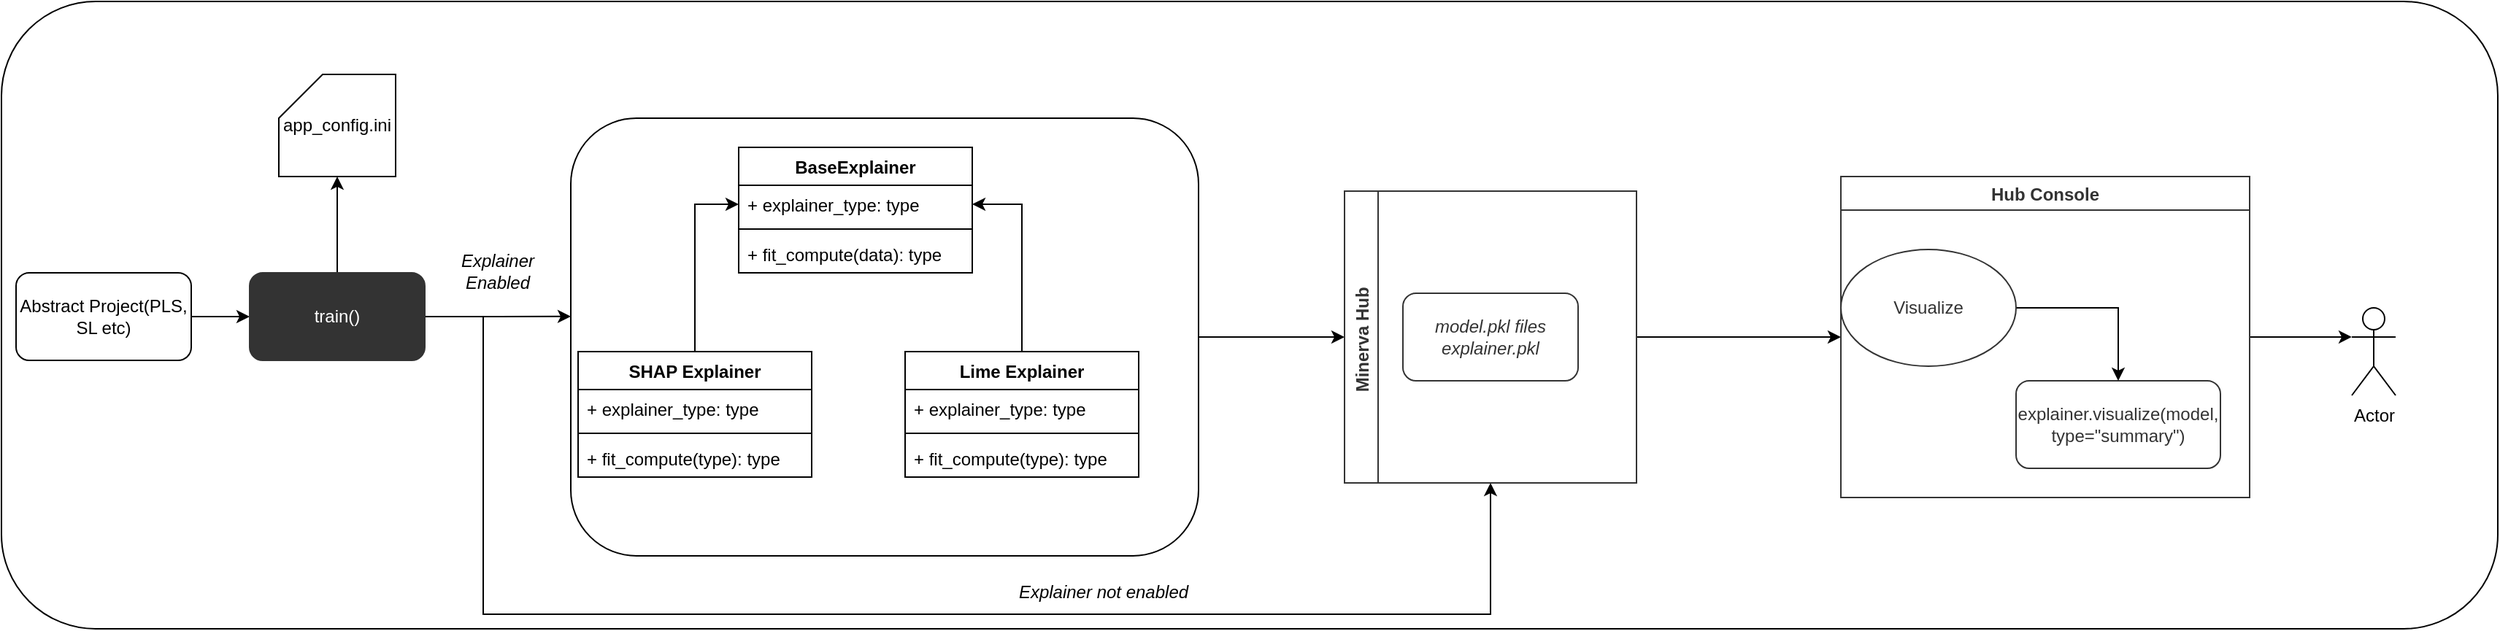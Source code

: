 <mxfile version="16.0.0" type="github">
  <diagram id="r4spnDDwMvzZEfWISvNy" name="Page-1">
    <mxGraphModel dx="1058" dy="695" grid="1" gridSize="10" guides="1" tooltips="1" connect="1" arrows="1" fold="1" page="1" pageScale="1" pageWidth="827" pageHeight="1169" math="0" shadow="0">
      <root>
        <mxCell id="0" />
        <mxCell id="1" parent="0" />
        <mxCell id="CuFR7JSrl0p7Dp_wRnWE-55" value="" style="rounded=1;whiteSpace=wrap;html=1;" vertex="1" parent="1">
          <mxGeometry x="10" y="100" width="1710" height="430" as="geometry" />
        </mxCell>
        <mxCell id="CuFR7JSrl0p7Dp_wRnWE-2" value="BaseExplainer" style="swimlane;fontStyle=1;align=center;verticalAlign=top;childLayout=stackLayout;horizontal=1;startSize=26;horizontalStack=0;resizeParent=1;resizeParentMax=0;resizeLast=0;collapsible=1;marginBottom=0;" vertex="1" parent="1">
          <mxGeometry x="515" y="200" width="160" height="86" as="geometry" />
        </mxCell>
        <mxCell id="CuFR7JSrl0p7Dp_wRnWE-3" value="+ explainer_type: type" style="text;strokeColor=none;fillColor=none;align=left;verticalAlign=top;spacingLeft=4;spacingRight=4;overflow=hidden;rotatable=0;points=[[0,0.5],[1,0.5]];portConstraint=eastwest;" vertex="1" parent="CuFR7JSrl0p7Dp_wRnWE-2">
          <mxGeometry y="26" width="160" height="26" as="geometry" />
        </mxCell>
        <mxCell id="CuFR7JSrl0p7Dp_wRnWE-4" value="" style="line;strokeWidth=1;fillColor=none;align=left;verticalAlign=middle;spacingTop=-1;spacingLeft=3;spacingRight=3;rotatable=0;labelPosition=right;points=[];portConstraint=eastwest;" vertex="1" parent="CuFR7JSrl0p7Dp_wRnWE-2">
          <mxGeometry y="52" width="160" height="8" as="geometry" />
        </mxCell>
        <mxCell id="CuFR7JSrl0p7Dp_wRnWE-5" value="+ fit_compute(data): type" style="text;strokeColor=none;fillColor=none;align=left;verticalAlign=top;spacingLeft=4;spacingRight=4;overflow=hidden;rotatable=0;points=[[0,0.5],[1,0.5]];portConstraint=eastwest;" vertex="1" parent="CuFR7JSrl0p7Dp_wRnWE-2">
          <mxGeometry y="60" width="160" height="26" as="geometry" />
        </mxCell>
        <mxCell id="CuFR7JSrl0p7Dp_wRnWE-6" style="edgeStyle=orthogonalEdgeStyle;rounded=0;orthogonalLoop=1;jettySize=auto;html=1;exitX=0.5;exitY=0;exitDx=0;exitDy=0;entryX=0;entryY=0.5;entryDx=0;entryDy=0;" edge="1" parent="1" source="CuFR7JSrl0p7Dp_wRnWE-7" target="CuFR7JSrl0p7Dp_wRnWE-3">
          <mxGeometry relative="1" as="geometry" />
        </mxCell>
        <mxCell id="CuFR7JSrl0p7Dp_wRnWE-7" value="SHAP Explainer" style="swimlane;fontStyle=1;align=center;verticalAlign=top;childLayout=stackLayout;horizontal=1;startSize=26;horizontalStack=0;resizeParent=1;resizeParentMax=0;resizeLast=0;collapsible=1;marginBottom=0;" vertex="1" parent="1">
          <mxGeometry x="405" y="340" width="160" height="86" as="geometry" />
        </mxCell>
        <mxCell id="CuFR7JSrl0p7Dp_wRnWE-8" value="+ explainer_type: type" style="text;strokeColor=none;fillColor=none;align=left;verticalAlign=top;spacingLeft=4;spacingRight=4;overflow=hidden;rotatable=0;points=[[0,0.5],[1,0.5]];portConstraint=eastwest;" vertex="1" parent="CuFR7JSrl0p7Dp_wRnWE-7">
          <mxGeometry y="26" width="160" height="26" as="geometry" />
        </mxCell>
        <mxCell id="CuFR7JSrl0p7Dp_wRnWE-9" value="" style="line;strokeWidth=1;fillColor=none;align=left;verticalAlign=middle;spacingTop=-1;spacingLeft=3;spacingRight=3;rotatable=0;labelPosition=right;points=[];portConstraint=eastwest;" vertex="1" parent="CuFR7JSrl0p7Dp_wRnWE-7">
          <mxGeometry y="52" width="160" height="8" as="geometry" />
        </mxCell>
        <mxCell id="CuFR7JSrl0p7Dp_wRnWE-10" value="+ fit_compute(type): type" style="text;strokeColor=none;fillColor=none;align=left;verticalAlign=top;spacingLeft=4;spacingRight=4;overflow=hidden;rotatable=0;points=[[0,0.5],[1,0.5]];portConstraint=eastwest;" vertex="1" parent="CuFR7JSrl0p7Dp_wRnWE-7">
          <mxGeometry y="60" width="160" height="26" as="geometry" />
        </mxCell>
        <mxCell id="CuFR7JSrl0p7Dp_wRnWE-11" style="edgeStyle=orthogonalEdgeStyle;rounded=0;orthogonalLoop=1;jettySize=auto;html=1;exitX=0.5;exitY=0;exitDx=0;exitDy=0;entryX=1;entryY=0.5;entryDx=0;entryDy=0;" edge="1" parent="1" source="CuFR7JSrl0p7Dp_wRnWE-12" target="CuFR7JSrl0p7Dp_wRnWE-3">
          <mxGeometry relative="1" as="geometry" />
        </mxCell>
        <mxCell id="CuFR7JSrl0p7Dp_wRnWE-12" value="Lime Explainer" style="swimlane;fontStyle=1;align=center;verticalAlign=top;childLayout=stackLayout;horizontal=1;startSize=26;horizontalStack=0;resizeParent=1;resizeParentMax=0;resizeLast=0;collapsible=1;marginBottom=0;" vertex="1" parent="1">
          <mxGeometry x="629" y="340" width="160" height="86" as="geometry" />
        </mxCell>
        <mxCell id="CuFR7JSrl0p7Dp_wRnWE-13" value="+ explainer_type: type" style="text;strokeColor=none;fillColor=none;align=left;verticalAlign=top;spacingLeft=4;spacingRight=4;overflow=hidden;rotatable=0;points=[[0,0.5],[1,0.5]];portConstraint=eastwest;" vertex="1" parent="CuFR7JSrl0p7Dp_wRnWE-12">
          <mxGeometry y="26" width="160" height="26" as="geometry" />
        </mxCell>
        <mxCell id="CuFR7JSrl0p7Dp_wRnWE-14" value="" style="line;strokeWidth=1;fillColor=none;align=left;verticalAlign=middle;spacingTop=-1;spacingLeft=3;spacingRight=3;rotatable=0;labelPosition=right;points=[];portConstraint=eastwest;" vertex="1" parent="CuFR7JSrl0p7Dp_wRnWE-12">
          <mxGeometry y="52" width="160" height="8" as="geometry" />
        </mxCell>
        <mxCell id="CuFR7JSrl0p7Dp_wRnWE-15" value="+ fit_compute(type): type" style="text;strokeColor=none;fillColor=none;align=left;verticalAlign=top;spacingLeft=4;spacingRight=4;overflow=hidden;rotatable=0;points=[[0,0.5],[1,0.5]];portConstraint=eastwest;" vertex="1" parent="CuFR7JSrl0p7Dp_wRnWE-12">
          <mxGeometry y="60" width="160" height="26" as="geometry" />
        </mxCell>
        <mxCell id="CuFR7JSrl0p7Dp_wRnWE-17" style="edgeStyle=orthogonalEdgeStyle;rounded=0;orthogonalLoop=1;jettySize=auto;html=1;exitX=1;exitY=0.5;exitDx=0;exitDy=0;entryX=0;entryY=0.5;entryDx=0;entryDy=0;fontColor=#333333;" edge="1" parent="1" source="CuFR7JSrl0p7Dp_wRnWE-18" target="CuFR7JSrl0p7Dp_wRnWE-38">
          <mxGeometry relative="1" as="geometry" />
        </mxCell>
        <mxCell id="CuFR7JSrl0p7Dp_wRnWE-18" value="" style="rounded=1;whiteSpace=wrap;html=1;" vertex="1" parent="1">
          <mxGeometry x="400" y="180" width="430" height="300" as="geometry" />
        </mxCell>
        <mxCell id="CuFR7JSrl0p7Dp_wRnWE-19" value="BaseExplainer" style="swimlane;fontStyle=1;align=center;verticalAlign=top;childLayout=stackLayout;horizontal=1;startSize=26;horizontalStack=0;resizeParent=1;resizeParentMax=0;resizeLast=0;collapsible=1;marginBottom=0;" vertex="1" parent="1">
          <mxGeometry x="515" y="200" width="160" height="86" as="geometry" />
        </mxCell>
        <mxCell id="CuFR7JSrl0p7Dp_wRnWE-20" value="+ explainer_type: type" style="text;strokeColor=none;fillColor=none;align=left;verticalAlign=top;spacingLeft=4;spacingRight=4;overflow=hidden;rotatable=0;points=[[0,0.5],[1,0.5]];portConstraint=eastwest;" vertex="1" parent="CuFR7JSrl0p7Dp_wRnWE-19">
          <mxGeometry y="26" width="160" height="26" as="geometry" />
        </mxCell>
        <mxCell id="CuFR7JSrl0p7Dp_wRnWE-21" value="" style="line;strokeWidth=1;fillColor=none;align=left;verticalAlign=middle;spacingTop=-1;spacingLeft=3;spacingRight=3;rotatable=0;labelPosition=right;points=[];portConstraint=eastwest;" vertex="1" parent="CuFR7JSrl0p7Dp_wRnWE-19">
          <mxGeometry y="52" width="160" height="8" as="geometry" />
        </mxCell>
        <mxCell id="CuFR7JSrl0p7Dp_wRnWE-22" value="+ fit_compute(data): type" style="text;strokeColor=none;fillColor=none;align=left;verticalAlign=top;spacingLeft=4;spacingRight=4;overflow=hidden;rotatable=0;points=[[0,0.5],[1,0.5]];portConstraint=eastwest;" vertex="1" parent="CuFR7JSrl0p7Dp_wRnWE-19">
          <mxGeometry y="60" width="160" height="26" as="geometry" />
        </mxCell>
        <mxCell id="CuFR7JSrl0p7Dp_wRnWE-23" style="edgeStyle=orthogonalEdgeStyle;rounded=0;orthogonalLoop=1;jettySize=auto;html=1;exitX=0.5;exitY=0;exitDx=0;exitDy=0;entryX=0;entryY=0.5;entryDx=0;entryDy=0;" edge="1" parent="1" source="CuFR7JSrl0p7Dp_wRnWE-24" target="CuFR7JSrl0p7Dp_wRnWE-20">
          <mxGeometry relative="1" as="geometry" />
        </mxCell>
        <mxCell id="CuFR7JSrl0p7Dp_wRnWE-24" value="SHAP Explainer" style="swimlane;fontStyle=1;align=center;verticalAlign=top;childLayout=stackLayout;horizontal=1;startSize=26;horizontalStack=0;resizeParent=1;resizeParentMax=0;resizeLast=0;collapsible=1;marginBottom=0;" vertex="1" parent="1">
          <mxGeometry x="405" y="340" width="160" height="86" as="geometry" />
        </mxCell>
        <mxCell id="CuFR7JSrl0p7Dp_wRnWE-25" value="+ explainer_type: type" style="text;strokeColor=none;fillColor=none;align=left;verticalAlign=top;spacingLeft=4;spacingRight=4;overflow=hidden;rotatable=0;points=[[0,0.5],[1,0.5]];portConstraint=eastwest;" vertex="1" parent="CuFR7JSrl0p7Dp_wRnWE-24">
          <mxGeometry y="26" width="160" height="26" as="geometry" />
        </mxCell>
        <mxCell id="CuFR7JSrl0p7Dp_wRnWE-26" value="" style="line;strokeWidth=1;fillColor=none;align=left;verticalAlign=middle;spacingTop=-1;spacingLeft=3;spacingRight=3;rotatable=0;labelPosition=right;points=[];portConstraint=eastwest;" vertex="1" parent="CuFR7JSrl0p7Dp_wRnWE-24">
          <mxGeometry y="52" width="160" height="8" as="geometry" />
        </mxCell>
        <mxCell id="CuFR7JSrl0p7Dp_wRnWE-27" value="+ fit_compute(type): type" style="text;strokeColor=none;fillColor=none;align=left;verticalAlign=top;spacingLeft=4;spacingRight=4;overflow=hidden;rotatable=0;points=[[0,0.5],[1,0.5]];portConstraint=eastwest;" vertex="1" parent="CuFR7JSrl0p7Dp_wRnWE-24">
          <mxGeometry y="60" width="160" height="26" as="geometry" />
        </mxCell>
        <mxCell id="CuFR7JSrl0p7Dp_wRnWE-28" style="edgeStyle=orthogonalEdgeStyle;rounded=0;orthogonalLoop=1;jettySize=auto;html=1;exitX=0.5;exitY=0;exitDx=0;exitDy=0;entryX=1;entryY=0.5;entryDx=0;entryDy=0;" edge="1" parent="1" source="CuFR7JSrl0p7Dp_wRnWE-29" target="CuFR7JSrl0p7Dp_wRnWE-20">
          <mxGeometry relative="1" as="geometry" />
        </mxCell>
        <mxCell id="CuFR7JSrl0p7Dp_wRnWE-29" value="Lime Explainer" style="swimlane;fontStyle=1;align=center;verticalAlign=top;childLayout=stackLayout;horizontal=1;startSize=26;horizontalStack=0;resizeParent=1;resizeParentMax=0;resizeLast=0;collapsible=1;marginBottom=0;" vertex="1" parent="1">
          <mxGeometry x="629" y="340" width="160" height="86" as="geometry" />
        </mxCell>
        <mxCell id="CuFR7JSrl0p7Dp_wRnWE-30" value="+ explainer_type: type" style="text;strokeColor=none;fillColor=none;align=left;verticalAlign=top;spacingLeft=4;spacingRight=4;overflow=hidden;rotatable=0;points=[[0,0.5],[1,0.5]];portConstraint=eastwest;" vertex="1" parent="CuFR7JSrl0p7Dp_wRnWE-29">
          <mxGeometry y="26" width="160" height="26" as="geometry" />
        </mxCell>
        <mxCell id="CuFR7JSrl0p7Dp_wRnWE-31" value="" style="line;strokeWidth=1;fillColor=none;align=left;verticalAlign=middle;spacingTop=-1;spacingLeft=3;spacingRight=3;rotatable=0;labelPosition=right;points=[];portConstraint=eastwest;" vertex="1" parent="CuFR7JSrl0p7Dp_wRnWE-29">
          <mxGeometry y="52" width="160" height="8" as="geometry" />
        </mxCell>
        <mxCell id="CuFR7JSrl0p7Dp_wRnWE-32" value="+ fit_compute(type): type" style="text;strokeColor=none;fillColor=none;align=left;verticalAlign=top;spacingLeft=4;spacingRight=4;overflow=hidden;rotatable=0;points=[[0,0.5],[1,0.5]];portConstraint=eastwest;" vertex="1" parent="CuFR7JSrl0p7Dp_wRnWE-29">
          <mxGeometry y="60" width="160" height="26" as="geometry" />
        </mxCell>
        <mxCell id="CuFR7JSrl0p7Dp_wRnWE-33" style="edgeStyle=orthogonalEdgeStyle;rounded=0;orthogonalLoop=1;jettySize=auto;html=1;exitX=1;exitY=0.5;exitDx=0;exitDy=0;entryX=0;entryY=0.5;entryDx=0;entryDy=0;fontColor=#FFFFFF;" edge="1" parent="1" source="CuFR7JSrl0p7Dp_wRnWE-34" target="CuFR7JSrl0p7Dp_wRnWE-36">
          <mxGeometry relative="1" as="geometry" />
        </mxCell>
        <mxCell id="CuFR7JSrl0p7Dp_wRnWE-34" value="Abstract Project(PLS, SL etc)" style="rounded=1;whiteSpace=wrap;html=1;" vertex="1" parent="1">
          <mxGeometry x="20" y="286" width="120" height="60" as="geometry" />
        </mxCell>
        <mxCell id="CuFR7JSrl0p7Dp_wRnWE-35" style="edgeStyle=orthogonalEdgeStyle;rounded=0;orthogonalLoop=1;jettySize=auto;html=1;entryX=0;entryY=0.453;entryDx=0;entryDy=0;entryPerimeter=0;fontColor=#FFFFFF;" edge="1" parent="1" source="CuFR7JSrl0p7Dp_wRnWE-36" target="CuFR7JSrl0p7Dp_wRnWE-18">
          <mxGeometry relative="1" as="geometry" />
        </mxCell>
        <mxCell id="CuFR7JSrl0p7Dp_wRnWE-50" style="edgeStyle=orthogonalEdgeStyle;rounded=0;orthogonalLoop=1;jettySize=auto;html=1;exitX=0.5;exitY=0;exitDx=0;exitDy=0;entryX=0.5;entryY=1;entryDx=0;entryDy=0;entryPerimeter=0;" edge="1" parent="1" source="CuFR7JSrl0p7Dp_wRnWE-36" target="CuFR7JSrl0p7Dp_wRnWE-46">
          <mxGeometry relative="1" as="geometry" />
        </mxCell>
        <mxCell id="CuFR7JSrl0p7Dp_wRnWE-53" style="edgeStyle=orthogonalEdgeStyle;rounded=0;orthogonalLoop=1;jettySize=auto;html=1;exitX=1;exitY=0.5;exitDx=0;exitDy=0;entryX=0.5;entryY=1;entryDx=0;entryDy=0;" edge="1" parent="1" source="CuFR7JSrl0p7Dp_wRnWE-36" target="CuFR7JSrl0p7Dp_wRnWE-38">
          <mxGeometry relative="1" as="geometry">
            <Array as="points">
              <mxPoint x="340" y="316" />
              <mxPoint x="340" y="520" />
              <mxPoint x="1030" y="520" />
            </Array>
          </mxGeometry>
        </mxCell>
        <mxCell id="CuFR7JSrl0p7Dp_wRnWE-36" value="&lt;font color=&quot;#ffffff&quot;&gt;train()&lt;/font&gt;" style="rounded=1;whiteSpace=wrap;html=1;fillColor=#333333;fontColor=#333333;strokeColor=#333333;gradientColor=none;" vertex="1" parent="1">
          <mxGeometry x="180" y="286" width="120" height="60" as="geometry" />
        </mxCell>
        <mxCell id="CuFR7JSrl0p7Dp_wRnWE-37" style="edgeStyle=orthogonalEdgeStyle;rounded=0;orthogonalLoop=1;jettySize=auto;html=1;exitX=1;exitY=0.5;exitDx=0;exitDy=0;entryX=0;entryY=0.5;entryDx=0;entryDy=0;fontColor=#333333;" edge="1" parent="1" source="CuFR7JSrl0p7Dp_wRnWE-38" target="CuFR7JSrl0p7Dp_wRnWE-40">
          <mxGeometry relative="1" as="geometry" />
        </mxCell>
        <mxCell id="CuFR7JSrl0p7Dp_wRnWE-38" value="Minerva Hub " style="swimlane;horizontal=0;fontColor=#333333;strokeColor=#333333;fillColor=#FFFFFF;gradientColor=none;" vertex="1" parent="1">
          <mxGeometry x="930" y="230" width="200" height="200" as="geometry" />
        </mxCell>
        <mxCell id="CuFR7JSrl0p7Dp_wRnWE-39" value="&lt;i&gt;model.pkl files&lt;br&gt;explainer.pkl&lt;/i&gt;" style="rounded=1;whiteSpace=wrap;html=1;fontColor=#333333;strokeColor=#333333;fillColor=#FFFFFF;gradientColor=none;" vertex="1" parent="CuFR7JSrl0p7Dp_wRnWE-38">
          <mxGeometry x="40" y="70" width="120" height="60" as="geometry" />
        </mxCell>
        <mxCell id="CuFR7JSrl0p7Dp_wRnWE-52" style="edgeStyle=orthogonalEdgeStyle;rounded=0;orthogonalLoop=1;jettySize=auto;html=1;exitX=1;exitY=0.5;exitDx=0;exitDy=0;entryX=0;entryY=0.333;entryDx=0;entryDy=0;entryPerimeter=0;" edge="1" parent="1" source="CuFR7JSrl0p7Dp_wRnWE-40" target="CuFR7JSrl0p7Dp_wRnWE-51">
          <mxGeometry relative="1" as="geometry" />
        </mxCell>
        <mxCell id="CuFR7JSrl0p7Dp_wRnWE-40" value="Hub Console" style="swimlane;fontColor=#333333;strokeColor=#333333;fillColor=#FFFFFF;gradientColor=none;" vertex="1" parent="1">
          <mxGeometry x="1270" y="220" width="280" height="220" as="geometry" />
        </mxCell>
        <mxCell id="CuFR7JSrl0p7Dp_wRnWE-41" value="explainer.visualize(model, type=&quot;summary&quot;)" style="rounded=1;whiteSpace=wrap;html=1;fontColor=#333333;strokeColor=#333333;fillColor=#FFFFFF;gradientColor=none;" vertex="1" parent="CuFR7JSrl0p7Dp_wRnWE-40">
          <mxGeometry x="120" y="140" width="140" height="60" as="geometry" />
        </mxCell>
        <mxCell id="CuFR7JSrl0p7Dp_wRnWE-42" style="edgeStyle=orthogonalEdgeStyle;rounded=0;orthogonalLoop=1;jettySize=auto;html=1;exitX=1;exitY=0.5;exitDx=0;exitDy=0;fontColor=#333333;" edge="1" parent="CuFR7JSrl0p7Dp_wRnWE-40" source="CuFR7JSrl0p7Dp_wRnWE-43" target="CuFR7JSrl0p7Dp_wRnWE-41">
          <mxGeometry relative="1" as="geometry" />
        </mxCell>
        <mxCell id="CuFR7JSrl0p7Dp_wRnWE-43" value="Visualize" style="ellipse;whiteSpace=wrap;html=1;fontColor=#333333;strokeColor=#333333;fillColor=#FFFFFF;gradientColor=none;" vertex="1" parent="CuFR7JSrl0p7Dp_wRnWE-40">
          <mxGeometry y="50" width="120" height="80" as="geometry" />
        </mxCell>
        <mxCell id="CuFR7JSrl0p7Dp_wRnWE-46" value="app_config.ini" style="shape=card;whiteSpace=wrap;html=1;" vertex="1" parent="1">
          <mxGeometry x="200" y="150" width="80" height="70" as="geometry" />
        </mxCell>
        <mxCell id="CuFR7JSrl0p7Dp_wRnWE-49" value="&lt;i&gt;Explainer Enabled&lt;/i&gt;" style="text;html=1;strokeColor=none;fillColor=none;align=center;verticalAlign=middle;whiteSpace=wrap;rounded=0;" vertex="1" parent="1">
          <mxGeometry x="320" y="270" width="60" height="30" as="geometry" />
        </mxCell>
        <mxCell id="CuFR7JSrl0p7Dp_wRnWE-51" value="Actor" style="shape=umlActor;verticalLabelPosition=bottom;verticalAlign=top;html=1;outlineConnect=0;" vertex="1" parent="1">
          <mxGeometry x="1620" y="310" width="30" height="60" as="geometry" />
        </mxCell>
        <mxCell id="CuFR7JSrl0p7Dp_wRnWE-54" value="&lt;i&gt;Explainer not enabled&lt;/i&gt;" style="text;html=1;strokeColor=none;fillColor=none;align=center;verticalAlign=middle;whiteSpace=wrap;rounded=0;" vertex="1" parent="1">
          <mxGeometry x="700" y="490" width="130" height="30" as="geometry" />
        </mxCell>
      </root>
    </mxGraphModel>
  </diagram>
</mxfile>
